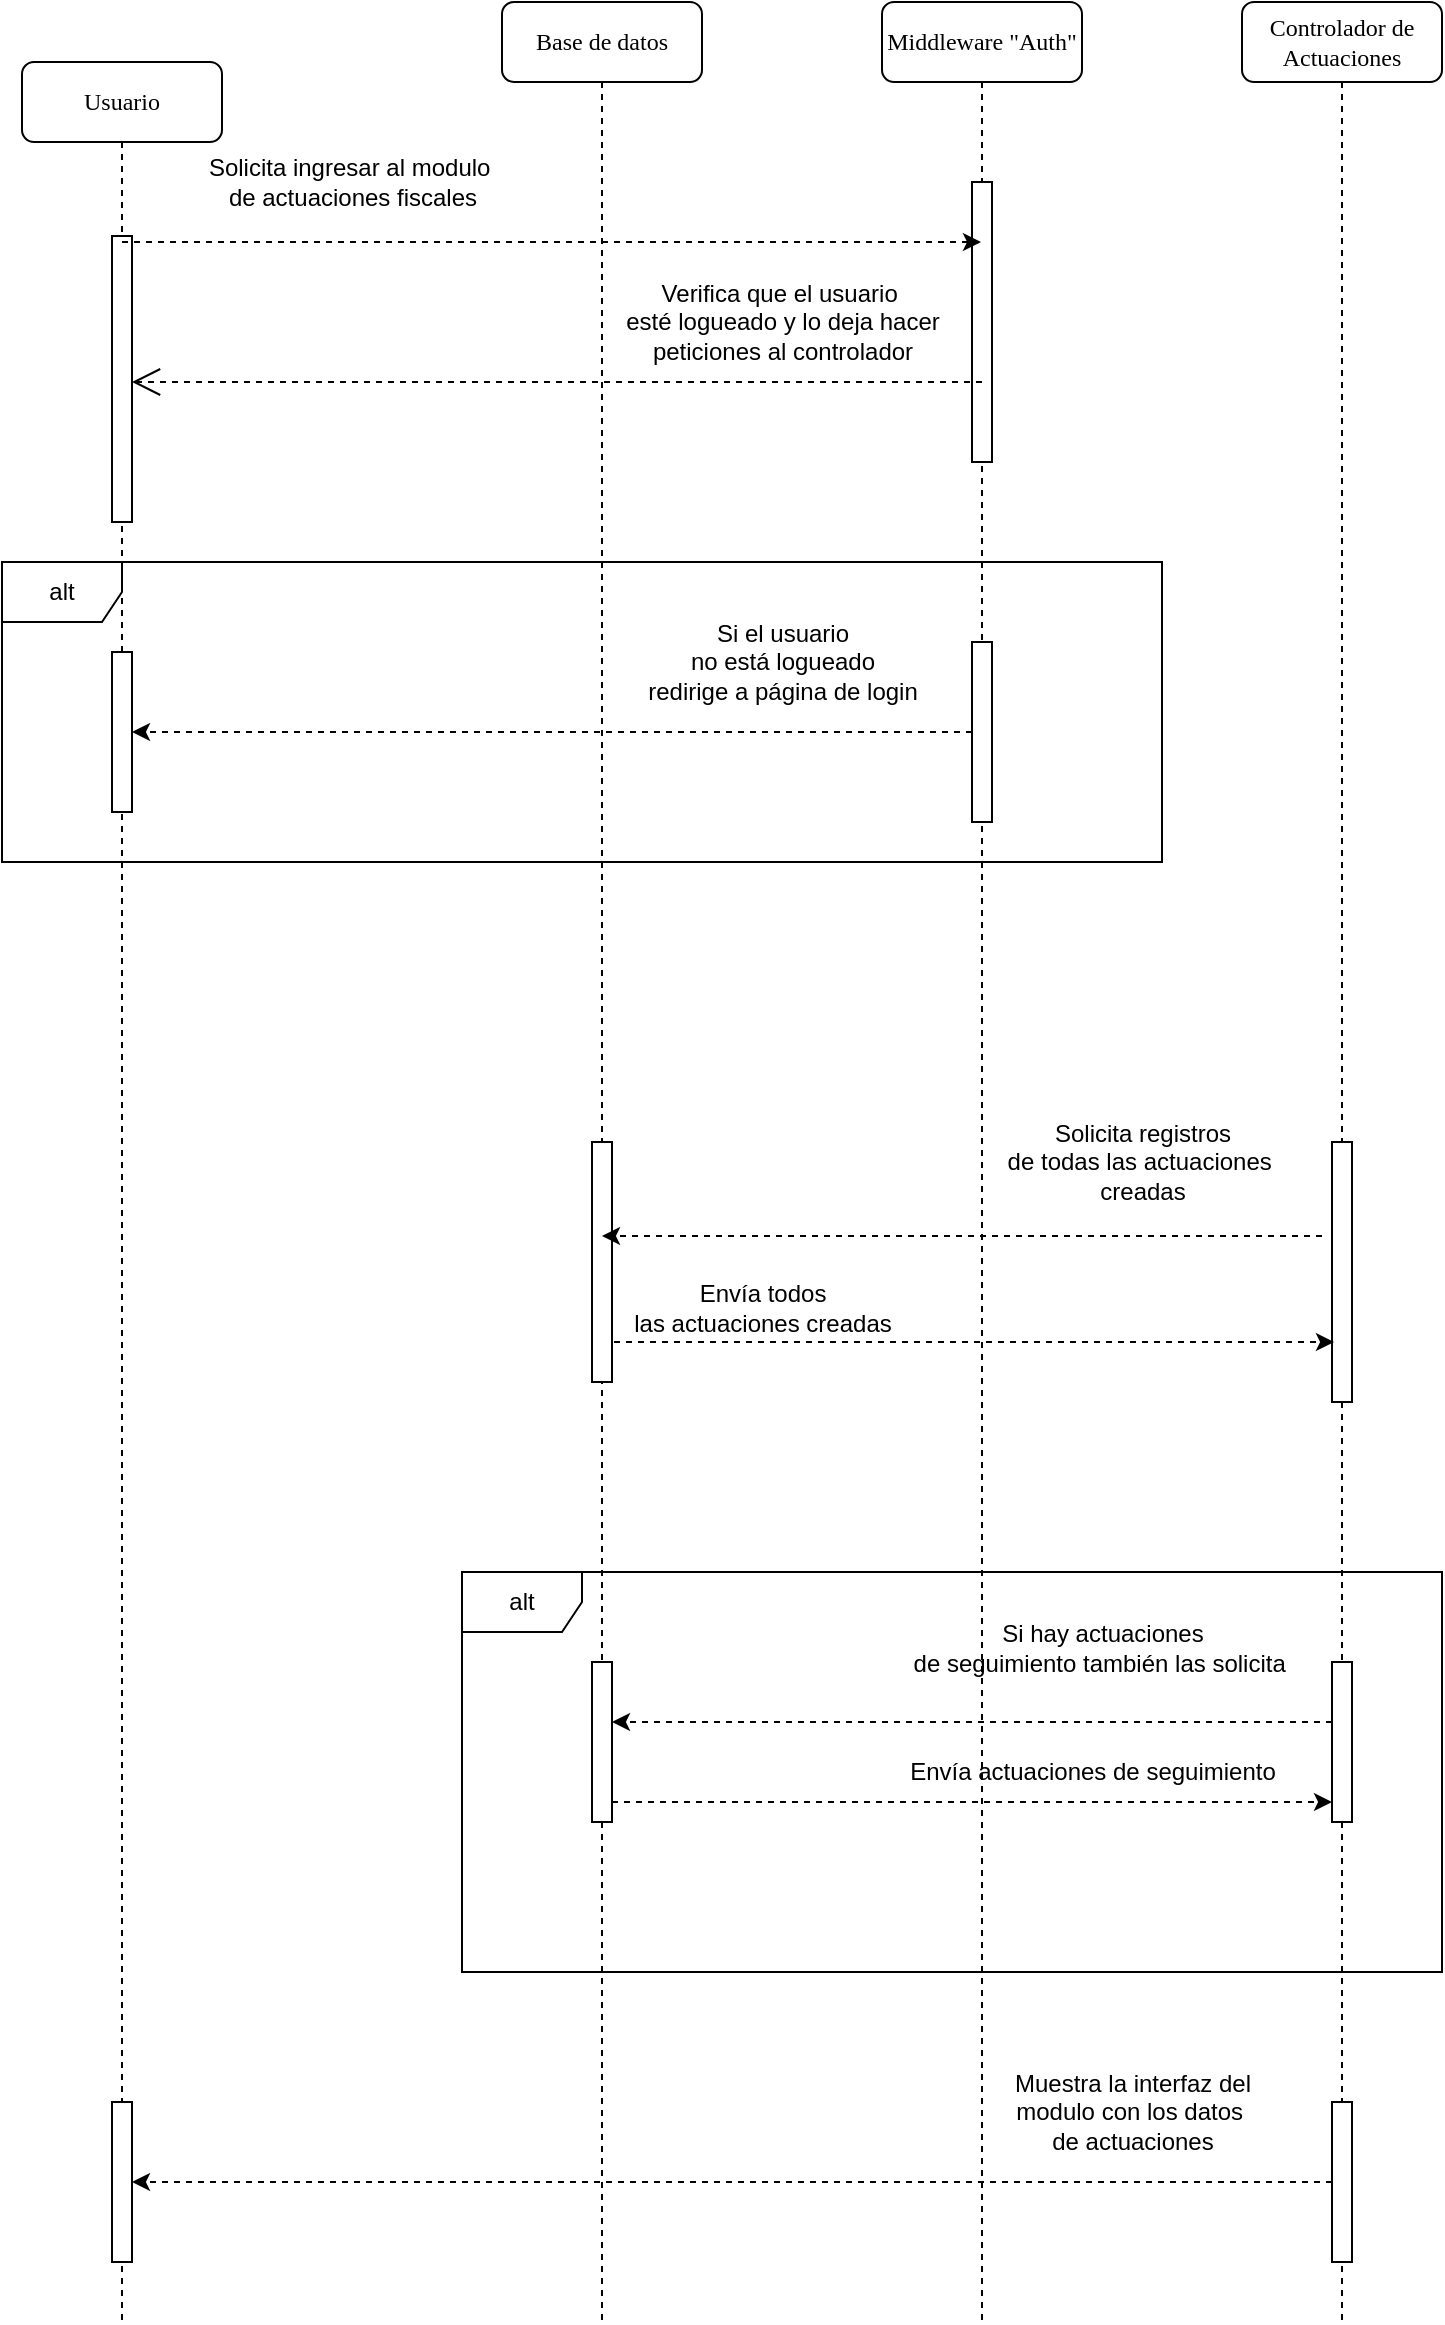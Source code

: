 <mxfile version="24.8.1" pages="3">
  <diagram name="Página-1" id="6wMbsXm-Ev1AdW_tWfCb">
    <mxGraphModel dx="786" dy="511" grid="1" gridSize="10" guides="1" tooltips="1" connect="1" arrows="1" fold="1" page="1" pageScale="1" pageWidth="827" pageHeight="1169" math="0" shadow="0">
      <root>
        <mxCell id="0" />
        <mxCell id="1" parent="0" />
        <mxCell id="vpQXra5DkgQMdeffvSz--4" value="Base de datos" style="shape=umlLifeline;perimeter=lifelinePerimeter;whiteSpace=wrap;html=1;container=1;collapsible=0;recursiveResize=0;outlineConnect=0;rounded=1;shadow=0;comic=0;labelBackgroundColor=none;strokeWidth=1;fontFamily=Verdana;fontSize=12;align=center;" vertex="1" parent="1">
          <mxGeometry x="290" y="10" width="100" height="1160" as="geometry" />
        </mxCell>
        <mxCell id="vpQXra5DkgQMdeffvSz--5" value="" style="html=1;points=[[0,0,0,0,5],[0,1,0,0,-5],[1,0,0,0,5],[1,1,0,0,-5]];perimeter=orthogonalPerimeter;outlineConnect=0;targetShapes=umlLifeline;portConstraint=eastwest;newEdgeStyle={&quot;curved&quot;:0,&quot;rounded&quot;:0};" vertex="1" parent="vpQXra5DkgQMdeffvSz--4">
          <mxGeometry x="45" y="570" width="10" height="120" as="geometry" />
        </mxCell>
        <mxCell id="vpQXra5DkgQMdeffvSz--35" value="" style="html=1;points=[[0,0,0,0,5],[0,1,0,0,-5],[1,0,0,0,5],[1,1,0,0,-5]];perimeter=orthogonalPerimeter;outlineConnect=0;targetShapes=umlLifeline;portConstraint=eastwest;newEdgeStyle={&quot;curved&quot;:0,&quot;rounded&quot;:0};" vertex="1" parent="vpQXra5DkgQMdeffvSz--4">
          <mxGeometry x="45" y="830" width="10" height="80" as="geometry" />
        </mxCell>
        <mxCell id="vpQXra5DkgQMdeffvSz--6" value="Usuario" style="shape=umlLifeline;perimeter=lifelinePerimeter;whiteSpace=wrap;html=1;container=1;collapsible=0;recursiveResize=0;outlineConnect=0;rounded=1;shadow=0;comic=0;labelBackgroundColor=none;strokeWidth=1;fontFamily=Verdana;fontSize=12;align=center;" vertex="1" parent="1">
          <mxGeometry x="50" y="40" width="100" height="1130" as="geometry" />
        </mxCell>
        <mxCell id="vpQXra5DkgQMdeffvSz--7" value="" style="html=1;points=[[0,0,0,0,5],[0,1,0,0,-5],[1,0,0,0,5],[1,1,0,0,-5]];perimeter=orthogonalPerimeter;outlineConnect=0;targetShapes=umlLifeline;portConstraint=eastwest;newEdgeStyle={&quot;curved&quot;:0,&quot;rounded&quot;:0};" vertex="1" parent="vpQXra5DkgQMdeffvSz--6">
          <mxGeometry x="45" y="87" width="10" height="143" as="geometry" />
        </mxCell>
        <mxCell id="vpQXra5DkgQMdeffvSz--8" value="" style="endArrow=classic;html=1;rounded=0;dashed=1;" edge="1" parent="vpQXra5DkgQMdeffvSz--6" source="vpQXra5DkgQMdeffvSz--7" target="vpQXra5DkgQMdeffvSz--6">
          <mxGeometry width="50" height="50" relative="1" as="geometry">
            <mxPoint x="480.5" y="200" as="sourcePoint" />
            <mxPoint x="170" y="200" as="targetPoint" />
          </mxGeometry>
        </mxCell>
        <mxCell id="vpQXra5DkgQMdeffvSz--45" value="" style="html=1;points=[[0,0,0,0,5],[0,1,0,0,-5],[1,0,0,0,5],[1,1,0,0,-5]];perimeter=orthogonalPerimeter;outlineConnect=0;targetShapes=umlLifeline;portConstraint=eastwest;newEdgeStyle={&quot;curved&quot;:0,&quot;rounded&quot;:0};" vertex="1" parent="vpQXra5DkgQMdeffvSz--6">
          <mxGeometry x="45" y="1020" width="10" height="80" as="geometry" />
        </mxCell>
        <mxCell id="vpQXra5DkgQMdeffvSz--10" value="Controlador de Actuaciones" style="shape=umlLifeline;perimeter=lifelinePerimeter;whiteSpace=wrap;html=1;container=1;collapsible=0;recursiveResize=0;outlineConnect=0;rounded=1;shadow=0;comic=0;labelBackgroundColor=none;strokeWidth=1;fontFamily=Verdana;fontSize=12;align=center;" vertex="1" parent="1">
          <mxGeometry x="660" y="10" width="100" height="1160" as="geometry" />
        </mxCell>
        <mxCell id="vpQXra5DkgQMdeffvSz--11" value="" style="html=1;points=[[0,0,0,0,5],[0,1,0,0,-5],[1,0,0,0,5],[1,1,0,0,-5]];perimeter=orthogonalPerimeter;outlineConnect=0;targetShapes=umlLifeline;portConstraint=eastwest;newEdgeStyle={&quot;curved&quot;:0,&quot;rounded&quot;:0};" vertex="1" parent="vpQXra5DkgQMdeffvSz--10">
          <mxGeometry x="45" y="570" width="10" height="130" as="geometry" />
        </mxCell>
        <mxCell id="vpQXra5DkgQMdeffvSz--12" style="edgeStyle=orthogonalEdgeStyle;rounded=0;orthogonalLoop=1;jettySize=auto;html=1;curved=0;dashed=1;" edge="1" parent="vpQXra5DkgQMdeffvSz--10">
          <mxGeometry relative="1" as="geometry">
            <mxPoint x="40" y="617" as="sourcePoint" />
            <mxPoint x="-320" y="617" as="targetPoint" />
          </mxGeometry>
        </mxCell>
        <mxCell id="vpQXra5DkgQMdeffvSz--36" value="" style="html=1;points=[[0,0,0,0,5],[0,1,0,0,-5],[1,0,0,0,5],[1,1,0,0,-5]];perimeter=orthogonalPerimeter;outlineConnect=0;targetShapes=umlLifeline;portConstraint=eastwest;newEdgeStyle={&quot;curved&quot;:0,&quot;rounded&quot;:0};" vertex="1" parent="vpQXra5DkgQMdeffvSz--10">
          <mxGeometry x="45" y="830" width="10" height="80" as="geometry" />
        </mxCell>
        <mxCell id="vpQXra5DkgQMdeffvSz--44" value="" style="html=1;points=[[0,0,0,0,5],[0,1,0,0,-5],[1,0,0,0,5],[1,1,0,0,-5]];perimeter=orthogonalPerimeter;outlineConnect=0;targetShapes=umlLifeline;portConstraint=eastwest;newEdgeStyle={&quot;curved&quot;:0,&quot;rounded&quot;:0};" vertex="1" parent="vpQXra5DkgQMdeffvSz--10">
          <mxGeometry x="45" y="1050" width="10" height="80" as="geometry" />
        </mxCell>
        <mxCell id="vpQXra5DkgQMdeffvSz--14" value="Middleware &quot;Auth&quot;" style="shape=umlLifeline;perimeter=lifelinePerimeter;whiteSpace=wrap;html=1;container=1;collapsible=0;recursiveResize=0;outlineConnect=0;rounded=1;shadow=0;comic=0;labelBackgroundColor=none;strokeWidth=1;fontFamily=Verdana;fontSize=12;align=center;" vertex="1" parent="1">
          <mxGeometry x="480" y="10" width="100" height="1160" as="geometry" />
        </mxCell>
        <mxCell id="vpQXra5DkgQMdeffvSz--15" value="" style="html=1;points=[[0,0,0,0,5],[0,1,0,0,-5],[1,0,0,0,5],[1,1,0,0,-5]];perimeter=orthogonalPerimeter;outlineConnect=0;targetShapes=umlLifeline;portConstraint=eastwest;newEdgeStyle={&quot;curved&quot;:0,&quot;rounded&quot;:0};" vertex="1" parent="vpQXra5DkgQMdeffvSz--14">
          <mxGeometry x="45" y="90" width="10" height="140" as="geometry" />
        </mxCell>
        <mxCell id="vpQXra5DkgQMdeffvSz--16" value="" style="endArrow=open;endFill=1;endSize=12;html=1;rounded=0;dashed=1;" edge="1" parent="vpQXra5DkgQMdeffvSz--14" target="vpQXra5DkgQMdeffvSz--7">
          <mxGeometry width="160" relative="1" as="geometry">
            <mxPoint x="50" y="190" as="sourcePoint" />
            <mxPoint x="210" y="190" as="targetPoint" />
          </mxGeometry>
        </mxCell>
        <mxCell id="vpQXra5DkgQMdeffvSz--17" value="" style="endArrow=classic;html=1;rounded=0;dashed=1;" edge="1" parent="1">
          <mxGeometry width="50" height="50" relative="1" as="geometry">
            <mxPoint x="100" y="130" as="sourcePoint" />
            <mxPoint x="529.5" y="130" as="targetPoint" />
          </mxGeometry>
        </mxCell>
        <mxCell id="vpQXra5DkgQMdeffvSz--18" value="Solicita ingresar&amp;nbsp;&lt;span style=&quot;background-color: initial;&quot;&gt;al modulo&amp;nbsp;&lt;/span&gt;&lt;div&gt;&lt;span style=&quot;background-color: initial;&quot;&gt;de actuaciones fiscales&lt;/span&gt;&lt;/div&gt;" style="text;html=1;align=center;verticalAlign=middle;resizable=0;points=[];autosize=1;strokeColor=none;fillColor=none;" vertex="1" parent="1">
          <mxGeometry x="130" y="80" width="170" height="40" as="geometry" />
        </mxCell>
        <mxCell id="vpQXra5DkgQMdeffvSz--19" value="Verifica que el usuario&amp;nbsp;&lt;div&gt;esté logueado y lo deja hacer&lt;/div&gt;&lt;div&gt;peticiones al controlador&lt;/div&gt;" style="text;html=1;align=center;verticalAlign=middle;resizable=0;points=[];autosize=1;strokeColor=none;fillColor=none;" vertex="1" parent="1">
          <mxGeometry x="340" y="140" width="180" height="60" as="geometry" />
        </mxCell>
        <mxCell id="vpQXra5DkgQMdeffvSz--20" value="alt" style="shape=umlFrame;whiteSpace=wrap;html=1;pointerEvents=0;" vertex="1" parent="1">
          <mxGeometry x="40" y="290" width="580" height="150" as="geometry" />
        </mxCell>
        <mxCell id="vpQXra5DkgQMdeffvSz--21" style="edgeStyle=orthogonalEdgeStyle;rounded=0;orthogonalLoop=1;jettySize=auto;html=1;curved=0;dashed=1;" edge="1" parent="1" source="vpQXra5DkgQMdeffvSz--22" target="vpQXra5DkgQMdeffvSz--23">
          <mxGeometry relative="1" as="geometry" />
        </mxCell>
        <mxCell id="vpQXra5DkgQMdeffvSz--22" value="" style="html=1;points=[[0,0,0,0,5],[0,1,0,0,-5],[1,0,0,0,5],[1,1,0,0,-5]];perimeter=orthogonalPerimeter;outlineConnect=0;targetShapes=umlLifeline;portConstraint=eastwest;newEdgeStyle={&quot;curved&quot;:0,&quot;rounded&quot;:0};" vertex="1" parent="1">
          <mxGeometry x="525" y="330" width="10" height="90" as="geometry" />
        </mxCell>
        <mxCell id="vpQXra5DkgQMdeffvSz--23" value="" style="html=1;points=[[0,0,0,0,5],[0,1,0,0,-5],[1,0,0,0,5],[1,1,0,0,-5]];perimeter=orthogonalPerimeter;outlineConnect=0;targetShapes=umlLifeline;portConstraint=eastwest;newEdgeStyle={&quot;curved&quot;:0,&quot;rounded&quot;:0};" vertex="1" parent="1">
          <mxGeometry x="95" y="335" width="10" height="80" as="geometry" />
        </mxCell>
        <mxCell id="vpQXra5DkgQMdeffvSz--24" value="Si el usuario&lt;div&gt;no está logueado&lt;/div&gt;&lt;div&gt;redirige a página de login&lt;/div&gt;" style="text;html=1;align=center;verticalAlign=middle;resizable=0;points=[];autosize=1;strokeColor=none;fillColor=none;" vertex="1" parent="1">
          <mxGeometry x="350" y="310" width="160" height="60" as="geometry" />
        </mxCell>
        <mxCell id="vpQXra5DkgQMdeffvSz--25" style="edgeStyle=orthogonalEdgeStyle;rounded=0;orthogonalLoop=1;jettySize=auto;html=1;curved=0;dashed=1;" edge="1" parent="1">
          <mxGeometry relative="1" as="geometry">
            <mxPoint x="346" y="680" as="sourcePoint" />
            <mxPoint x="706" y="680" as="targetPoint" />
          </mxGeometry>
        </mxCell>
        <mxCell id="vpQXra5DkgQMdeffvSz--26" value="Solicita registros&lt;div&gt;de todas las actuaciones&amp;nbsp;&lt;/div&gt;&lt;div&gt;creadas&lt;/div&gt;" style="text;html=1;align=center;verticalAlign=middle;resizable=0;points=[];autosize=1;strokeColor=none;fillColor=none;" vertex="1" parent="1">
          <mxGeometry x="530" y="560" width="160" height="60" as="geometry" />
        </mxCell>
        <mxCell id="vpQXra5DkgQMdeffvSz--27" value="Envía todos&lt;div&gt;las actuaciones creadas&lt;/div&gt;" style="text;html=1;align=center;verticalAlign=middle;resizable=0;points=[];autosize=1;strokeColor=none;fillColor=none;" vertex="1" parent="1">
          <mxGeometry x="345" y="643" width="150" height="40" as="geometry" />
        </mxCell>
        <mxCell id="vpQXra5DkgQMdeffvSz--39" style="edgeStyle=orthogonalEdgeStyle;rounded=0;orthogonalLoop=1;jettySize=auto;html=1;curved=0;dashed=1;" edge="1" parent="1" source="vpQXra5DkgQMdeffvSz--35" target="vpQXra5DkgQMdeffvSz--36">
          <mxGeometry relative="1" as="geometry">
            <Array as="points">
              <mxPoint x="650" y="910" />
              <mxPoint x="650" y="910" />
            </Array>
          </mxGeometry>
        </mxCell>
        <mxCell id="vpQXra5DkgQMdeffvSz--40" style="edgeStyle=orthogonalEdgeStyle;rounded=0;orthogonalLoop=1;jettySize=auto;html=1;curved=0;dashed=1;" edge="1" parent="1">
          <mxGeometry relative="1" as="geometry">
            <mxPoint x="705" y="870" as="sourcePoint" />
            <mxPoint x="345" y="870" as="targetPoint" />
          </mxGeometry>
        </mxCell>
        <mxCell id="vpQXra5DkgQMdeffvSz--41" value="Si hay actuaciones&lt;div&gt;de seguimiento también las solicita&amp;nbsp;&lt;/div&gt;" style="text;html=1;align=center;verticalAlign=middle;resizable=0;points=[];autosize=1;strokeColor=none;fillColor=none;" vertex="1" parent="1">
          <mxGeometry x="485" y="813" width="210" height="40" as="geometry" />
        </mxCell>
        <mxCell id="vpQXra5DkgQMdeffvSz--42" value="Envía actuaciones de seguimiento" style="text;html=1;align=center;verticalAlign=middle;resizable=0;points=[];autosize=1;strokeColor=none;fillColor=none;" vertex="1" parent="1">
          <mxGeometry x="480" y="880" width="210" height="30" as="geometry" />
        </mxCell>
        <mxCell id="vpQXra5DkgQMdeffvSz--43" value="alt" style="shape=umlFrame;whiteSpace=wrap;html=1;pointerEvents=0;" vertex="1" parent="1">
          <mxGeometry x="270" y="795" width="490" height="200" as="geometry" />
        </mxCell>
        <mxCell id="vpQXra5DkgQMdeffvSz--47" value="Muestra la interfaz del&lt;div&gt;modulo con los datos&amp;nbsp;&lt;/div&gt;&lt;div&gt;de actuaciones&lt;/div&gt;" style="text;html=1;align=center;verticalAlign=middle;resizable=0;points=[];autosize=1;strokeColor=none;fillColor=none;" vertex="1" parent="1">
          <mxGeometry x="535" y="1035" width="140" height="60" as="geometry" />
        </mxCell>
        <mxCell id="vpQXra5DkgQMdeffvSz--48" style="edgeStyle=orthogonalEdgeStyle;rounded=0;orthogonalLoop=1;jettySize=auto;html=1;curved=0;dashed=1;" edge="1" parent="1" source="vpQXra5DkgQMdeffvSz--44" target="vpQXra5DkgQMdeffvSz--45">
          <mxGeometry relative="1" as="geometry" />
        </mxCell>
      </root>
    </mxGraphModel>
  </diagram>
  <diagram id="0YZxuXJ01SeNa50nQ09H" name="Página-2">
    <mxGraphModel dx="786" dy="511" grid="1" gridSize="10" guides="1" tooltips="1" connect="1" arrows="1" fold="1" page="1" pageScale="1" pageWidth="827" pageHeight="1169" math="0" shadow="0">
      <root>
        <mxCell id="0" />
        <mxCell id="1" parent="0" />
        <mxCell id="HPCt_GKcR3l8Bea2vN4R-1" value="Usuario" style="shape=umlLifeline;perimeter=lifelinePerimeter;whiteSpace=wrap;html=1;container=1;collapsible=0;recursiveResize=0;outlineConnect=0;rounded=1;shadow=0;comic=0;labelBackgroundColor=none;strokeWidth=1;fontFamily=Verdana;fontSize=12;align=center;" vertex="1" parent="1">
          <mxGeometry x="117" y="120" width="100" height="1180" as="geometry" />
        </mxCell>
        <mxCell id="HPCt_GKcR3l8Bea2vN4R-2" value="" style="html=1;points=[[0,0,0,0,5],[0,1,0,0,-5],[1,0,0,0,5],[1,1,0,0,-5]];perimeter=orthogonalPerimeter;outlineConnect=0;targetShapes=umlLifeline;portConstraint=eastwest;newEdgeStyle={&quot;curved&quot;:0,&quot;rounded&quot;:0};" vertex="1" parent="HPCt_GKcR3l8Bea2vN4R-1">
          <mxGeometry x="45" y="87" width="10" height="143" as="geometry" />
        </mxCell>
        <mxCell id="HPCt_GKcR3l8Bea2vN4R-3" value="" style="endArrow=classic;html=1;rounded=0;dashed=1;" edge="1" parent="HPCt_GKcR3l8Bea2vN4R-1" source="HPCt_GKcR3l8Bea2vN4R-2" target="HPCt_GKcR3l8Bea2vN4R-1">
          <mxGeometry width="50" height="50" relative="1" as="geometry">
            <mxPoint x="480.5" y="200" as="sourcePoint" />
            <mxPoint x="170" y="200" as="targetPoint" />
          </mxGeometry>
        </mxCell>
        <mxCell id="HPCt_GKcR3l8Bea2vN4R-4" value="" style="html=1;points=[[0,0,0,0,5],[0,1,0,0,-5],[1,0,0,0,5],[1,1,0,0,-5]];perimeter=orthogonalPerimeter;outlineConnect=0;targetShapes=umlLifeline;portConstraint=eastwest;newEdgeStyle={&quot;curved&quot;:0,&quot;rounded&quot;:0};" vertex="1" parent="HPCt_GKcR3l8Bea2vN4R-1">
          <mxGeometry x="45" y="520" width="10" height="90" as="geometry" />
        </mxCell>
        <mxCell id="HPCt_GKcR3l8Bea2vN4R-5" value="" style="html=1;points=[[0,0,0,0,5],[0,1,0,0,-5],[1,0,0,0,5],[1,1,0,0,-5]];perimeter=orthogonalPerimeter;outlineConnect=0;targetShapes=umlLifeline;portConstraint=eastwest;newEdgeStyle={&quot;curved&quot;:0,&quot;rounded&quot;:0};" vertex="1" parent="HPCt_GKcR3l8Bea2vN4R-1">
          <mxGeometry x="45" y="950" width="10" height="95" as="geometry" />
        </mxCell>
        <mxCell id="HPCt_GKcR3l8Bea2vN4R-6" value="Middleware&lt;div&gt;&quot;Auth&quot;&lt;/div&gt;" style="shape=umlLifeline;perimeter=lifelinePerimeter;whiteSpace=wrap;html=1;container=1;collapsible=0;recursiveResize=0;outlineConnect=0;rounded=1;shadow=0;comic=0;labelBackgroundColor=none;strokeWidth=1;fontFamily=Verdana;fontSize=12;align=center;" vertex="1" parent="1">
          <mxGeometry x="331" y="129" width="100" height="1171" as="geometry" />
        </mxCell>
        <mxCell id="HPCt_GKcR3l8Bea2vN4R-7" value="" style="html=1;points=[[0,0,0,0,5],[0,1,0,0,-5],[1,0,0,0,5],[1,1,0,0,-5]];perimeter=orthogonalPerimeter;outlineConnect=0;targetShapes=umlLifeline;portConstraint=eastwest;newEdgeStyle={&quot;curved&quot;:0,&quot;rounded&quot;:0};" vertex="1" parent="HPCt_GKcR3l8Bea2vN4R-6">
          <mxGeometry x="45" y="87" width="10" height="143" as="geometry" />
        </mxCell>
        <mxCell id="HPCt_GKcR3l8Bea2vN4R-8" value="" style="endArrow=classic;html=1;rounded=0;dashed=1;" edge="1" parent="HPCt_GKcR3l8Bea2vN4R-6" source="HPCt_GKcR3l8Bea2vN4R-7" target="HPCt_GKcR3l8Bea2vN4R-6">
          <mxGeometry width="50" height="50" relative="1" as="geometry">
            <mxPoint x="480.5" y="200" as="sourcePoint" />
            <mxPoint x="170" y="200" as="targetPoint" />
          </mxGeometry>
        </mxCell>
        <mxCell id="HPCt_GKcR3l8Bea2vN4R-9" value="Base de&lt;div&gt;datos&lt;/div&gt;" style="shape=umlLifeline;perimeter=lifelinePerimeter;whiteSpace=wrap;html=1;container=1;collapsible=0;recursiveResize=0;outlineConnect=0;rounded=1;shadow=0;comic=0;labelBackgroundColor=none;strokeWidth=1;fontFamily=Verdana;fontSize=12;align=center;" vertex="1" parent="1">
          <mxGeometry x="497" y="129" width="100" height="1171" as="geometry" />
        </mxCell>
        <mxCell id="HPCt_GKcR3l8Bea2vN4R-10" value="" style="endArrow=classic;html=1;rounded=0;dashed=1;" edge="1" parent="HPCt_GKcR3l8Bea2vN4R-9" target="HPCt_GKcR3l8Bea2vN4R-9">
          <mxGeometry width="50" height="50" relative="1" as="geometry">
            <mxPoint x="49.5" y="158.5" as="sourcePoint" />
            <mxPoint x="170" y="200" as="targetPoint" />
          </mxGeometry>
        </mxCell>
        <mxCell id="HPCt_GKcR3l8Bea2vN4R-12" value="" style="html=1;points=[[0,0,0,0,5],[0,1,0,0,-5],[1,0,0,0,5],[1,1,0,0,-5]];perimeter=orthogonalPerimeter;outlineConnect=0;targetShapes=umlLifeline;portConstraint=eastwest;newEdgeStyle={&quot;curved&quot;:0,&quot;rounded&quot;:0};" vertex="1" parent="HPCt_GKcR3l8Bea2vN4R-9">
          <mxGeometry x="43" y="1091" width="10" height="67" as="geometry" />
        </mxCell>
        <mxCell id="HPCt_GKcR3l8Bea2vN4R-39" style="edgeStyle=orthogonalEdgeStyle;rounded=0;orthogonalLoop=1;jettySize=auto;html=1;curved=0;" edge="1" parent="HPCt_GKcR3l8Bea2vN4R-9">
          <mxGeometry relative="1" as="geometry">
            <mxPoint x="-327" y="571" as="sourcePoint" />
            <mxPoint x="237.5" y="571" as="targetPoint" />
            <Array as="points">
              <mxPoint x="91" y="571" />
              <mxPoint x="91" y="571" />
            </Array>
          </mxGeometry>
        </mxCell>
        <mxCell id="HPCt_GKcR3l8Bea2vN4R-13" value="Controlador&lt;div&gt;de actuaciones&lt;/div&gt;" style="shape=umlLifeline;perimeter=lifelinePerimeter;whiteSpace=wrap;html=1;container=1;collapsible=0;recursiveResize=0;outlineConnect=0;rounded=1;shadow=0;comic=0;labelBackgroundColor=none;strokeWidth=1;fontFamily=Verdana;fontSize=12;align=center;" vertex="1" parent="1">
          <mxGeometry x="687" y="129" width="100" height="1175" as="geometry" />
        </mxCell>
        <mxCell id="HPCt_GKcR3l8Bea2vN4R-14" value="" style="html=1;points=[[0,0,0,0,5],[0,1,0,0,-5],[1,0,0,0,5],[1,1,0,0,-5]];perimeter=orthogonalPerimeter;outlineConnect=0;targetShapes=umlLifeline;portConstraint=eastwest;newEdgeStyle={&quot;curved&quot;:0,&quot;rounded&quot;:0};" vertex="1" parent="HPCt_GKcR3l8Bea2vN4R-13">
          <mxGeometry x="45" y="521" width="10" height="95" as="geometry" />
        </mxCell>
        <mxCell id="HPCt_GKcR3l8Bea2vN4R-15" value="" style="endArrow=classic;html=1;rounded=0;dashed=1;" edge="1" parent="HPCt_GKcR3l8Bea2vN4R-13" source="HPCt_GKcR3l8Bea2vN4R-14" target="HPCt_GKcR3l8Bea2vN4R-13">
          <mxGeometry width="50" height="50" relative="1" as="geometry">
            <mxPoint x="480.5" y="200" as="sourcePoint" />
            <mxPoint x="170" y="200" as="targetPoint" />
          </mxGeometry>
        </mxCell>
        <mxCell id="HPCt_GKcR3l8Bea2vN4R-16" value="" style="html=1;points=[[0,0,0,0,5],[0,1,0,0,-5],[1,0,0,0,5],[1,1,0,0,-5]];perimeter=orthogonalPerimeter;outlineConnect=0;targetShapes=umlLifeline;portConstraint=eastwest;newEdgeStyle={&quot;curved&quot;:0,&quot;rounded&quot;:0};" vertex="1" parent="HPCt_GKcR3l8Bea2vN4R-13">
          <mxGeometry x="45" y="941" width="10" height="95" as="geometry" />
        </mxCell>
        <mxCell id="HPCt_GKcR3l8Bea2vN4R-17" value="" style="html=1;points=[[0,0,0,0,5],[0,1,0,0,-5],[1,0,0,0,5],[1,1,0,0,-5]];perimeter=orthogonalPerimeter;outlineConnect=0;targetShapes=umlLifeline;portConstraint=eastwest;newEdgeStyle={&quot;curved&quot;:0,&quot;rounded&quot;:0};" vertex="1" parent="HPCt_GKcR3l8Bea2vN4R-13">
          <mxGeometry x="45" y="1101" width="10" height="55" as="geometry" />
        </mxCell>
        <mxCell id="HPCt_GKcR3l8Bea2vN4R-49" value="" style="html=1;points=[[0,0,0,0,5],[0,1,0,0,-5],[1,0,0,0,5],[1,1,0,0,-5]];perimeter=orthogonalPerimeter;outlineConnect=0;targetShapes=umlLifeline;portConstraint=eastwest;newEdgeStyle={&quot;curved&quot;:0,&quot;rounded&quot;:0};" vertex="1" parent="HPCt_GKcR3l8Bea2vN4R-13">
          <mxGeometry x="45" y="731" width="10" height="40" as="geometry" />
        </mxCell>
        <mxCell id="HPCt_GKcR3l8Bea2vN4R-18" style="edgeStyle=orthogonalEdgeStyle;rounded=0;orthogonalLoop=1;jettySize=auto;html=1;curved=0;dashed=1;" edge="1" parent="1">
          <mxGeometry relative="1" as="geometry">
            <mxPoint x="177" y="260" as="sourcePoint" />
            <mxPoint x="381" y="260" as="targetPoint" />
            <Array as="points">
              <mxPoint x="322" y="260.5" />
              <mxPoint x="322" y="260.5" />
            </Array>
          </mxGeometry>
        </mxCell>
        <mxCell id="HPCt_GKcR3l8Bea2vN4R-19" value="Solicita enviar&lt;div&gt;datos para registrar&amp;nbsp;&lt;/div&gt;&lt;div&gt;una nueva actuación&lt;/div&gt;" style="text;html=1;align=center;verticalAlign=middle;resizable=0;points=[];autosize=1;strokeColor=none;fillColor=none;" vertex="1" parent="1">
          <mxGeometry x="212" y="203" width="130" height="60" as="geometry" />
        </mxCell>
        <mxCell id="HPCt_GKcR3l8Bea2vN4R-20" style="edgeStyle=orthogonalEdgeStyle;rounded=0;orthogonalLoop=1;jettySize=auto;html=1;curved=0;dashed=1;" edge="1" parent="1">
          <mxGeometry relative="1" as="geometry">
            <mxPoint x="376" y="320" as="sourcePoint" />
            <mxPoint x="172" y="320" as="targetPoint" />
            <Array as="points">
              <mxPoint x="227" y="320.5" />
              <mxPoint x="227" y="320.5" />
            </Array>
          </mxGeometry>
        </mxCell>
        <mxCell id="HPCt_GKcR3l8Bea2vN4R-21" value="Permite hacer la solicitud&lt;div&gt;de envío de datos hacia el&lt;/div&gt;&lt;div&gt;controlador&lt;/div&gt;" style="text;html=1;align=center;verticalAlign=middle;resizable=0;points=[];autosize=1;strokeColor=none;fillColor=none;" vertex="1" parent="1">
          <mxGeometry x="207" y="263" width="160" height="60" as="geometry" />
        </mxCell>
        <mxCell id="HPCt_GKcR3l8Bea2vN4R-22" value="alt" style="shape=umlFrame;whiteSpace=wrap;html=1;pointerEvents=0;" vertex="1" parent="1">
          <mxGeometry x="60" y="380" width="434" height="200" as="geometry" />
        </mxCell>
        <mxCell id="HPCt_GKcR3l8Bea2vN4R-23" value="" style="html=1;points=[[0,0,0,0,5],[0,1,0,0,-5],[1,0,0,0,5],[1,1,0,0,-5]];perimeter=orthogonalPerimeter;outlineConnect=0;targetShapes=umlLifeline;portConstraint=eastwest;newEdgeStyle={&quot;curved&quot;:0,&quot;rounded&quot;:0};" vertex="1" parent="1">
          <mxGeometry x="376" y="440" width="10" height="80" as="geometry" />
        </mxCell>
        <mxCell id="HPCt_GKcR3l8Bea2vN4R-24" value="" style="endArrow=open;endFill=1;endSize=12;html=1;rounded=0;dashed=1;" edge="1" parent="1" source="HPCt_GKcR3l8Bea2vN4R-23" target="HPCt_GKcR3l8Bea2vN4R-1">
          <mxGeometry width="160" relative="1" as="geometry">
            <mxPoint x="267" y="490" as="sourcePoint" />
            <mxPoint x="427" y="490" as="targetPoint" />
          </mxGeometry>
        </mxCell>
        <mxCell id="HPCt_GKcR3l8Bea2vN4R-25" value="No permite enviar datos&lt;div&gt;si el usuario no está logueado&lt;/div&gt;&lt;div&gt;y redirige a página de login&lt;/div&gt;" style="text;html=1;align=center;verticalAlign=middle;resizable=0;points=[];autosize=1;strokeColor=none;fillColor=none;" vertex="1" parent="1">
          <mxGeometry x="187" y="423" width="180" height="60" as="geometry" />
        </mxCell>
        <mxCell id="HPCt_GKcR3l8Bea2vN4R-27" value="" style="html=1;points=[[0,0,0,0,5],[0,1,0,0,-5],[1,0,0,0,5],[1,1,0,0,-5]];perimeter=orthogonalPerimeter;outlineConnect=0;targetShapes=umlLifeline;portConstraint=eastwest;newEdgeStyle={&quot;curved&quot;:0,&quot;rounded&quot;:0};" vertex="1" parent="1">
          <mxGeometry x="162" y="450" width="10" height="80" as="geometry" />
        </mxCell>
        <mxCell id="HPCt_GKcR3l8Bea2vN4R-33" value="alt" style="shape=umlFrame;whiteSpace=wrap;html=1;pointerEvents=0;" vertex="1" parent="1">
          <mxGeometry x="140" y="1000" width="640" height="200" as="geometry" />
        </mxCell>
        <mxCell id="HPCt_GKcR3l8Bea2vN4R-34" style="edgeStyle=orthogonalEdgeStyle;rounded=0;orthogonalLoop=1;jettySize=auto;html=1;curved=0;dashed=1;" edge="1" parent="1" source="HPCt_GKcR3l8Bea2vN4R-16" target="HPCt_GKcR3l8Bea2vN4R-5">
          <mxGeometry relative="1" as="geometry" />
        </mxCell>
        <mxCell id="HPCt_GKcR3l8Bea2vN4R-35" value="Si los datos no son validos,&lt;div&gt;envía errores para que el&amp;nbsp;&lt;/div&gt;&lt;div&gt;usuario vuelva a ingresar&amp;nbsp;&lt;/div&gt;&lt;div&gt;los datos&lt;/div&gt;" style="text;html=1;align=center;verticalAlign=middle;resizable=0;points=[];autosize=1;strokeColor=none;fillColor=none;" vertex="1" parent="1">
          <mxGeometry x="540" y="1050" width="170" height="70" as="geometry" />
        </mxCell>
        <mxCell id="HPCt_GKcR3l8Bea2vN4R-36" style="edgeStyle=orthogonalEdgeStyle;rounded=0;orthogonalLoop=1;jettySize=auto;html=1;curved=0;dashed=1;" edge="1" parent="1" target="HPCt_GKcR3l8Bea2vN4R-12">
          <mxGeometry relative="1" as="geometry">
            <Array as="points">
              <mxPoint x="735" y="1260" />
              <mxPoint x="545" y="1260" />
            </Array>
            <mxPoint x="730" y="1253.5" as="sourcePoint" />
          </mxGeometry>
        </mxCell>
        <mxCell id="HPCt_GKcR3l8Bea2vN4R-37" value="Crea actuacion&lt;div&gt;en BDD&lt;/div&gt;" style="text;html=1;align=center;verticalAlign=middle;resizable=0;points=[];autosize=1;strokeColor=none;fillColor=none;" vertex="1" parent="1">
          <mxGeometry x="587" y="1210" width="100" height="40" as="geometry" />
        </mxCell>
        <mxCell id="HPCt_GKcR3l8Bea2vN4R-40" value="Envía datos&lt;div&gt;para crear la nueva&lt;/div&gt;&lt;div&gt;actuación y selecciona&lt;/div&gt;&lt;div&gt;al ente que se le hara&lt;/div&gt;&lt;div&gt;la actuación&lt;/div&gt;" style="text;html=1;align=center;verticalAlign=middle;resizable=0;points=[];autosize=1;strokeColor=none;fillColor=none;" vertex="1" parent="1">
          <mxGeometry x="220" y="610" width="140" height="90" as="geometry" />
        </mxCell>
        <mxCell id="HPCt_GKcR3l8Bea2vN4R-47" value="alt" style="shape=umlFrame;whiteSpace=wrap;html=1;pointerEvents=0;" vertex="1" parent="1">
          <mxGeometry x="130" y="820" width="650" height="120" as="geometry" />
        </mxCell>
        <mxCell id="HPCt_GKcR3l8Bea2vN4R-51" style="edgeStyle=orthogonalEdgeStyle;rounded=0;orthogonalLoop=1;jettySize=auto;html=1;curved=0;" edge="1" parent="1" source="HPCt_GKcR3l8Bea2vN4R-48" target="HPCt_GKcR3l8Bea2vN4R-49">
          <mxGeometry relative="1" as="geometry">
            <Array as="points">
              <mxPoint x="310" y="880" />
              <mxPoint x="310" y="880" />
            </Array>
          </mxGeometry>
        </mxCell>
        <mxCell id="HPCt_GKcR3l8Bea2vN4R-48" value="" style="html=1;points=[[0,0,0,0,5],[0,1,0,0,-5],[1,0,0,0,5],[1,1,0,0,-5]];perimeter=orthogonalPerimeter;outlineConnect=0;targetShapes=umlLifeline;portConstraint=eastwest;newEdgeStyle={&quot;curved&quot;:0,&quot;rounded&quot;:0};" vertex="1" parent="1">
          <mxGeometry x="162" y="870" width="10" height="40" as="geometry" />
        </mxCell>
        <mxCell id="HPCt_GKcR3l8Bea2vN4R-52" value="El usuario puede optar por elegir&amp;nbsp;&lt;div&gt;un departamento al que se le hara auditoria&lt;/div&gt;" style="text;html=1;align=center;verticalAlign=middle;resizable=0;points=[];autosize=1;strokeColor=none;fillColor=none;" vertex="1" parent="1">
          <mxGeometry x="215" y="843" width="260" height="40" as="geometry" />
        </mxCell>
      </root>
    </mxGraphModel>
  </diagram>
  <diagram id="8gUtkr_mm3xO_SzlqXjI" name="Página-3">
    <mxGraphModel dx="786" dy="511" grid="1" gridSize="10" guides="1" tooltips="1" connect="1" arrows="1" fold="1" page="1" pageScale="1" pageWidth="827" pageHeight="1169" math="0" shadow="0">
      <root>
        <mxCell id="0" />
        <mxCell id="1" parent="0" />
        <mxCell id="ihMhYlXbDOmIsOOW6G-S-1" value="Usuario" style="shape=umlLifeline;perimeter=lifelinePerimeter;whiteSpace=wrap;html=1;container=1;collapsible=0;recursiveResize=0;outlineConnect=0;rounded=1;shadow=0;comic=0;labelBackgroundColor=none;strokeWidth=1;fontFamily=Verdana;fontSize=12;align=center;" vertex="1" parent="1">
          <mxGeometry x="77" y="20" width="100" height="1180" as="geometry" />
        </mxCell>
        <mxCell id="ihMhYlXbDOmIsOOW6G-S-2" value="" style="html=1;points=[[0,0,0,0,5],[0,1,0,0,-5],[1,0,0,0,5],[1,1,0,0,-5]];perimeter=orthogonalPerimeter;outlineConnect=0;targetShapes=umlLifeline;portConstraint=eastwest;newEdgeStyle={&quot;curved&quot;:0,&quot;rounded&quot;:0};" vertex="1" parent="ihMhYlXbDOmIsOOW6G-S-1">
          <mxGeometry x="45" y="87" width="10" height="143" as="geometry" />
        </mxCell>
        <mxCell id="ihMhYlXbDOmIsOOW6G-S-3" value="" style="endArrow=classic;html=1;rounded=0;dashed=1;" edge="1" parent="ihMhYlXbDOmIsOOW6G-S-1" source="ihMhYlXbDOmIsOOW6G-S-2" target="ihMhYlXbDOmIsOOW6G-S-1">
          <mxGeometry width="50" height="50" relative="1" as="geometry">
            <mxPoint x="480.5" y="200" as="sourcePoint" />
            <mxPoint x="170" y="200" as="targetPoint" />
          </mxGeometry>
        </mxCell>
        <mxCell id="ihMhYlXbDOmIsOOW6G-S-4" value="" style="html=1;points=[[0,0,0,0,5],[0,1,0,0,-5],[1,0,0,0,5],[1,1,0,0,-5]];perimeter=orthogonalPerimeter;outlineConnect=0;targetShapes=umlLifeline;portConstraint=eastwest;newEdgeStyle={&quot;curved&quot;:0,&quot;rounded&quot;:0};" vertex="1" parent="ihMhYlXbDOmIsOOW6G-S-1">
          <mxGeometry x="45" y="520" width="10" height="90" as="geometry" />
        </mxCell>
        <mxCell id="ihMhYlXbDOmIsOOW6G-S-5" value="" style="html=1;points=[[0,0,0,0,5],[0,1,0,0,-5],[1,0,0,0,5],[1,1,0,0,-5]];perimeter=orthogonalPerimeter;outlineConnect=0;targetShapes=umlLifeline;portConstraint=eastwest;newEdgeStyle={&quot;curved&quot;:0,&quot;rounded&quot;:0};" vertex="1" parent="ihMhYlXbDOmIsOOW6G-S-1">
          <mxGeometry x="45" y="950" width="10" height="95" as="geometry" />
        </mxCell>
        <mxCell id="ihMhYlXbDOmIsOOW6G-S-6" value="Middleware&lt;div&gt;&quot;Auth&quot;&lt;/div&gt;" style="shape=umlLifeline;perimeter=lifelinePerimeter;whiteSpace=wrap;html=1;container=1;collapsible=0;recursiveResize=0;outlineConnect=0;rounded=1;shadow=0;comic=0;labelBackgroundColor=none;strokeWidth=1;fontFamily=Verdana;fontSize=12;align=center;" vertex="1" parent="1">
          <mxGeometry x="291" y="29" width="100" height="1171" as="geometry" />
        </mxCell>
        <mxCell id="ihMhYlXbDOmIsOOW6G-S-7" value="" style="html=1;points=[[0,0,0,0,5],[0,1,0,0,-5],[1,0,0,0,5],[1,1,0,0,-5]];perimeter=orthogonalPerimeter;outlineConnect=0;targetShapes=umlLifeline;portConstraint=eastwest;newEdgeStyle={&quot;curved&quot;:0,&quot;rounded&quot;:0};" vertex="1" parent="ihMhYlXbDOmIsOOW6G-S-6">
          <mxGeometry x="45" y="87" width="10" height="143" as="geometry" />
        </mxCell>
        <mxCell id="ihMhYlXbDOmIsOOW6G-S-8" value="" style="endArrow=classic;html=1;rounded=0;dashed=1;" edge="1" parent="ihMhYlXbDOmIsOOW6G-S-6" source="ihMhYlXbDOmIsOOW6G-S-7" target="ihMhYlXbDOmIsOOW6G-S-6">
          <mxGeometry width="50" height="50" relative="1" as="geometry">
            <mxPoint x="480.5" y="200" as="sourcePoint" />
            <mxPoint x="170" y="200" as="targetPoint" />
          </mxGeometry>
        </mxCell>
        <mxCell id="ihMhYlXbDOmIsOOW6G-S-9" value="Base de&lt;div&gt;datos&lt;/div&gt;" style="shape=umlLifeline;perimeter=lifelinePerimeter;whiteSpace=wrap;html=1;container=1;collapsible=0;recursiveResize=0;outlineConnect=0;rounded=1;shadow=0;comic=0;labelBackgroundColor=none;strokeWidth=1;fontFamily=Verdana;fontSize=12;align=center;" vertex="1" parent="1">
          <mxGeometry x="457" y="29" width="100" height="1171" as="geometry" />
        </mxCell>
        <mxCell id="ihMhYlXbDOmIsOOW6G-S-10" value="" style="endArrow=classic;html=1;rounded=0;dashed=1;" edge="1" parent="ihMhYlXbDOmIsOOW6G-S-9" target="ihMhYlXbDOmIsOOW6G-S-9">
          <mxGeometry width="50" height="50" relative="1" as="geometry">
            <mxPoint x="49.5" y="158.5" as="sourcePoint" />
            <mxPoint x="170" y="200" as="targetPoint" />
          </mxGeometry>
        </mxCell>
        <mxCell id="ihMhYlXbDOmIsOOW6G-S-11" value="" style="html=1;points=[[0,0,0,0,5],[0,1,0,0,-5],[1,0,0,0,5],[1,1,0,0,-5]];perimeter=orthogonalPerimeter;outlineConnect=0;targetShapes=umlLifeline;portConstraint=eastwest;newEdgeStyle={&quot;curved&quot;:0,&quot;rounded&quot;:0};" vertex="1" parent="ihMhYlXbDOmIsOOW6G-S-9">
          <mxGeometry x="43" y="1091" width="10" height="67" as="geometry" />
        </mxCell>
        <mxCell id="ihMhYlXbDOmIsOOW6G-S-12" style="edgeStyle=orthogonalEdgeStyle;rounded=0;orthogonalLoop=1;jettySize=auto;html=1;curved=0;" edge="1" parent="ihMhYlXbDOmIsOOW6G-S-9">
          <mxGeometry relative="1" as="geometry">
            <mxPoint x="-327" y="571" as="sourcePoint" />
            <mxPoint x="237.5" y="571" as="targetPoint" />
            <Array as="points">
              <mxPoint x="91" y="571" />
              <mxPoint x="91" y="571" />
            </Array>
          </mxGeometry>
        </mxCell>
        <mxCell id="ihMhYlXbDOmIsOOW6G-S-13" value="Controlador&lt;div&gt;de actuaciones&lt;/div&gt;" style="shape=umlLifeline;perimeter=lifelinePerimeter;whiteSpace=wrap;html=1;container=1;collapsible=0;recursiveResize=0;outlineConnect=0;rounded=1;shadow=0;comic=0;labelBackgroundColor=none;strokeWidth=1;fontFamily=Verdana;fontSize=12;align=center;" vertex="1" parent="1">
          <mxGeometry x="647" y="29" width="100" height="1175" as="geometry" />
        </mxCell>
        <mxCell id="ihMhYlXbDOmIsOOW6G-S-14" value="" style="html=1;points=[[0,0,0,0,5],[0,1,0,0,-5],[1,0,0,0,5],[1,1,0,0,-5]];perimeter=orthogonalPerimeter;outlineConnect=0;targetShapes=umlLifeline;portConstraint=eastwest;newEdgeStyle={&quot;curved&quot;:0,&quot;rounded&quot;:0};" vertex="1" parent="ihMhYlXbDOmIsOOW6G-S-13">
          <mxGeometry x="45" y="521" width="10" height="95" as="geometry" />
        </mxCell>
        <mxCell id="ihMhYlXbDOmIsOOW6G-S-15" value="" style="endArrow=classic;html=1;rounded=0;dashed=1;" edge="1" parent="ihMhYlXbDOmIsOOW6G-S-13" source="ihMhYlXbDOmIsOOW6G-S-14" target="ihMhYlXbDOmIsOOW6G-S-13">
          <mxGeometry width="50" height="50" relative="1" as="geometry">
            <mxPoint x="480.5" y="200" as="sourcePoint" />
            <mxPoint x="170" y="200" as="targetPoint" />
          </mxGeometry>
        </mxCell>
        <mxCell id="ihMhYlXbDOmIsOOW6G-S-16" value="" style="html=1;points=[[0,0,0,0,5],[0,1,0,0,-5],[1,0,0,0,5],[1,1,0,0,-5]];perimeter=orthogonalPerimeter;outlineConnect=0;targetShapes=umlLifeline;portConstraint=eastwest;newEdgeStyle={&quot;curved&quot;:0,&quot;rounded&quot;:0};" vertex="1" parent="ihMhYlXbDOmIsOOW6G-S-13">
          <mxGeometry x="45" y="941" width="10" height="95" as="geometry" />
        </mxCell>
        <mxCell id="ihMhYlXbDOmIsOOW6G-S-17" value="" style="html=1;points=[[0,0,0,0,5],[0,1,0,0,-5],[1,0,0,0,5],[1,1,0,0,-5]];perimeter=orthogonalPerimeter;outlineConnect=0;targetShapes=umlLifeline;portConstraint=eastwest;newEdgeStyle={&quot;curved&quot;:0,&quot;rounded&quot;:0};" vertex="1" parent="ihMhYlXbDOmIsOOW6G-S-13">
          <mxGeometry x="45" y="1101" width="10" height="55" as="geometry" />
        </mxCell>
        <mxCell id="ihMhYlXbDOmIsOOW6G-S-18" value="" style="html=1;points=[[0,0,0,0,5],[0,1,0,0,-5],[1,0,0,0,5],[1,1,0,0,-5]];perimeter=orthogonalPerimeter;outlineConnect=0;targetShapes=umlLifeline;portConstraint=eastwest;newEdgeStyle={&quot;curved&quot;:0,&quot;rounded&quot;:0};" vertex="1" parent="ihMhYlXbDOmIsOOW6G-S-13">
          <mxGeometry x="45" y="731" width="10" height="40" as="geometry" />
        </mxCell>
        <mxCell id="ihMhYlXbDOmIsOOW6G-S-19" style="edgeStyle=orthogonalEdgeStyle;rounded=0;orthogonalLoop=1;jettySize=auto;html=1;curved=0;dashed=1;" edge="1" parent="1">
          <mxGeometry relative="1" as="geometry">
            <mxPoint x="137" y="160" as="sourcePoint" />
            <mxPoint x="341" y="160" as="targetPoint" />
            <Array as="points">
              <mxPoint x="282" y="160.5" />
              <mxPoint x="282" y="160.5" />
            </Array>
          </mxGeometry>
        </mxCell>
        <mxCell id="ihMhYlXbDOmIsOOW6G-S-20" value="Solicita enviar&lt;div&gt;datos para modificar&amp;nbsp;&lt;/div&gt;&lt;div&gt;una actuación existente&lt;/div&gt;" style="text;html=1;align=center;verticalAlign=middle;resizable=0;points=[];autosize=1;strokeColor=none;fillColor=none;" vertex="1" parent="1">
          <mxGeometry x="162" y="103" width="150" height="60" as="geometry" />
        </mxCell>
        <mxCell id="ihMhYlXbDOmIsOOW6G-S-21" style="edgeStyle=orthogonalEdgeStyle;rounded=0;orthogonalLoop=1;jettySize=auto;html=1;curved=0;dashed=1;" edge="1" parent="1">
          <mxGeometry relative="1" as="geometry">
            <mxPoint x="336" y="220" as="sourcePoint" />
            <mxPoint x="132" y="220" as="targetPoint" />
            <Array as="points">
              <mxPoint x="187" y="220.5" />
              <mxPoint x="187" y="220.5" />
            </Array>
          </mxGeometry>
        </mxCell>
        <mxCell id="ihMhYlXbDOmIsOOW6G-S-22" value="Permite hacer la solicitud&lt;div&gt;de envío de datos hacia el&lt;/div&gt;&lt;div&gt;controlador&lt;/div&gt;" style="text;html=1;align=center;verticalAlign=middle;resizable=0;points=[];autosize=1;strokeColor=none;fillColor=none;" vertex="1" parent="1">
          <mxGeometry x="167" y="163" width="160" height="60" as="geometry" />
        </mxCell>
        <mxCell id="ihMhYlXbDOmIsOOW6G-S-23" value="alt" style="shape=umlFrame;whiteSpace=wrap;html=1;pointerEvents=0;" vertex="1" parent="1">
          <mxGeometry x="20" y="280" width="434" height="200" as="geometry" />
        </mxCell>
        <mxCell id="ihMhYlXbDOmIsOOW6G-S-24" value="" style="html=1;points=[[0,0,0,0,5],[0,1,0,0,-5],[1,0,0,0,5],[1,1,0,0,-5]];perimeter=orthogonalPerimeter;outlineConnect=0;targetShapes=umlLifeline;portConstraint=eastwest;newEdgeStyle={&quot;curved&quot;:0,&quot;rounded&quot;:0};" vertex="1" parent="1">
          <mxGeometry x="336" y="340" width="10" height="80" as="geometry" />
        </mxCell>
        <mxCell id="ihMhYlXbDOmIsOOW6G-S-25" value="" style="endArrow=open;endFill=1;endSize=12;html=1;rounded=0;dashed=1;" edge="1" parent="1" source="ihMhYlXbDOmIsOOW6G-S-24" target="ihMhYlXbDOmIsOOW6G-S-1">
          <mxGeometry width="160" relative="1" as="geometry">
            <mxPoint x="227" y="390" as="sourcePoint" />
            <mxPoint x="387" y="390" as="targetPoint" />
          </mxGeometry>
        </mxCell>
        <mxCell id="ihMhYlXbDOmIsOOW6G-S-26" value="No permite enviar datos&lt;div&gt;si el usuario no está logueado&lt;/div&gt;&lt;div&gt;y redirige a página de login&lt;/div&gt;" style="text;html=1;align=center;verticalAlign=middle;resizable=0;points=[];autosize=1;strokeColor=none;fillColor=none;" vertex="1" parent="1">
          <mxGeometry x="147" y="323" width="180" height="60" as="geometry" />
        </mxCell>
        <mxCell id="ihMhYlXbDOmIsOOW6G-S-27" value="" style="html=1;points=[[0,0,0,0,5],[0,1,0,0,-5],[1,0,0,0,5],[1,1,0,0,-5]];perimeter=orthogonalPerimeter;outlineConnect=0;targetShapes=umlLifeline;portConstraint=eastwest;newEdgeStyle={&quot;curved&quot;:0,&quot;rounded&quot;:0};" vertex="1" parent="1">
          <mxGeometry x="122" y="350" width="10" height="80" as="geometry" />
        </mxCell>
        <mxCell id="ihMhYlXbDOmIsOOW6G-S-28" value="alt" style="shape=umlFrame;whiteSpace=wrap;html=1;pointerEvents=0;" vertex="1" parent="1">
          <mxGeometry x="100" y="900" width="640" height="200" as="geometry" />
        </mxCell>
        <mxCell id="ihMhYlXbDOmIsOOW6G-S-29" style="edgeStyle=orthogonalEdgeStyle;rounded=0;orthogonalLoop=1;jettySize=auto;html=1;curved=0;dashed=1;" edge="1" parent="1" source="ihMhYlXbDOmIsOOW6G-S-16" target="ihMhYlXbDOmIsOOW6G-S-5">
          <mxGeometry relative="1" as="geometry" />
        </mxCell>
        <mxCell id="ihMhYlXbDOmIsOOW6G-S-30" value="Si los datos no son invalidos,&lt;div&gt;envía errores para que el&amp;nbsp;&lt;/div&gt;&lt;div&gt;usuario vuelva a ingresarlos&lt;br&gt;&lt;/div&gt;" style="text;html=1;align=center;verticalAlign=middle;resizable=0;points=[];autosize=1;strokeColor=none;fillColor=none;" vertex="1" parent="1">
          <mxGeometry x="495" y="955" width="180" height="60" as="geometry" />
        </mxCell>
        <mxCell id="ihMhYlXbDOmIsOOW6G-S-31" style="edgeStyle=orthogonalEdgeStyle;rounded=0;orthogonalLoop=1;jettySize=auto;html=1;curved=0;dashed=1;" edge="1" parent="1" target="ihMhYlXbDOmIsOOW6G-S-11">
          <mxGeometry relative="1" as="geometry">
            <Array as="points">
              <mxPoint x="695" y="1160" />
              <mxPoint x="505" y="1160" />
            </Array>
            <mxPoint x="690" y="1153.5" as="sourcePoint" />
          </mxGeometry>
        </mxCell>
        <mxCell id="ihMhYlXbDOmIsOOW6G-S-32" value="Modifica actuacion&lt;div&gt;en BDD&lt;/div&gt;" style="text;html=1;align=center;verticalAlign=middle;resizable=0;points=[];autosize=1;strokeColor=none;fillColor=none;" vertex="1" parent="1">
          <mxGeometry x="537" y="1110" width="120" height="40" as="geometry" />
        </mxCell>
        <mxCell id="ihMhYlXbDOmIsOOW6G-S-33" value="Envía datos&lt;div&gt;para modificar la&lt;/div&gt;&lt;div&gt;&lt;span style=&quot;background-color: initial;&quot;&gt;actuación y también puede&lt;/span&gt;&lt;/div&gt;&lt;div&gt;&lt;span style=&quot;background-color: initial;&quot;&gt;cambiar el ente al que se&lt;/span&gt;&lt;/div&gt;&lt;div&gt;&lt;span style=&quot;background-color: initial;&quot;&gt;le hace auditoría&lt;/span&gt;&lt;/div&gt;" style="text;html=1;align=center;verticalAlign=middle;resizable=0;points=[];autosize=1;strokeColor=none;fillColor=none;" vertex="1" parent="1">
          <mxGeometry x="165" y="510" width="170" height="90" as="geometry" />
        </mxCell>
        <mxCell id="ihMhYlXbDOmIsOOW6G-S-34" value="alt" style="shape=umlFrame;whiteSpace=wrap;html=1;pointerEvents=0;" vertex="1" parent="1">
          <mxGeometry x="90" y="720" width="650" height="120" as="geometry" />
        </mxCell>
        <mxCell id="ihMhYlXbDOmIsOOW6G-S-35" style="edgeStyle=orthogonalEdgeStyle;rounded=0;orthogonalLoop=1;jettySize=auto;html=1;curved=0;" edge="1" parent="1" source="ihMhYlXbDOmIsOOW6G-S-36" target="ihMhYlXbDOmIsOOW6G-S-18">
          <mxGeometry relative="1" as="geometry">
            <Array as="points">
              <mxPoint x="270" y="780" />
              <mxPoint x="270" y="780" />
            </Array>
          </mxGeometry>
        </mxCell>
        <mxCell id="ihMhYlXbDOmIsOOW6G-S-36" value="" style="html=1;points=[[0,0,0,0,5],[0,1,0,0,-5],[1,0,0,0,5],[1,1,0,0,-5]];perimeter=orthogonalPerimeter;outlineConnect=0;targetShapes=umlLifeline;portConstraint=eastwest;newEdgeStyle={&quot;curved&quot;:0,&quot;rounded&quot;:0};" vertex="1" parent="1">
          <mxGeometry x="122" y="770" width="10" height="40" as="geometry" />
        </mxCell>
        <mxCell id="ihMhYlXbDOmIsOOW6G-S-37" value="El usuario también puede optar por cambiar&lt;div&gt;el departamento al que se le hace auditoria&lt;/div&gt;" style="text;html=1;align=center;verticalAlign=middle;resizable=0;points=[];autosize=1;strokeColor=none;fillColor=none;" vertex="1" parent="1">
          <mxGeometry x="175" y="743" width="260" height="40" as="geometry" />
        </mxCell>
      </root>
    </mxGraphModel>
  </diagram>
</mxfile>
